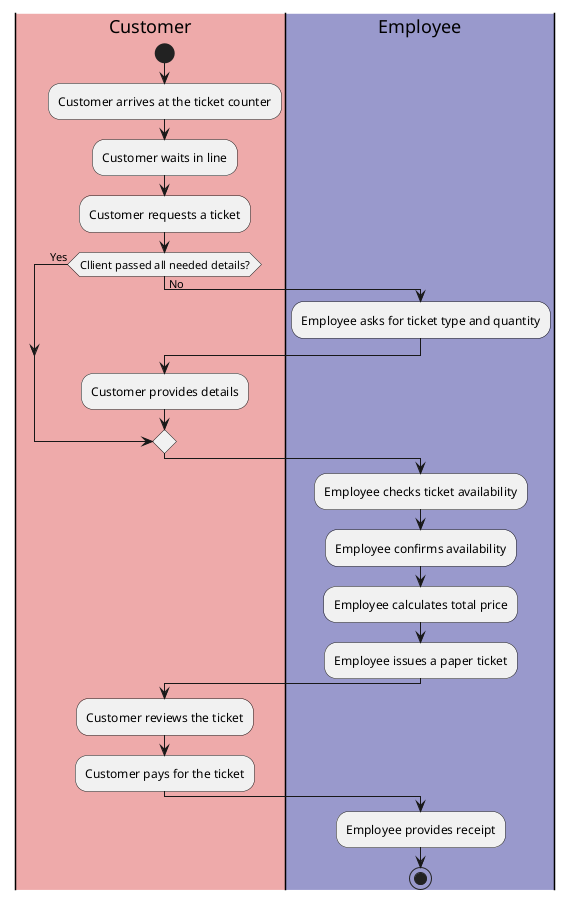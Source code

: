 @startuml TicketSellingProcess TO-BE
|#eeaaaa|Customer|
  start
  :Customer arrives at the ticket counter;
  :Customer waits in line;
  :Customer requests a ticket;
  if (Cllient passed all needed details?) then (Yes)
  else (No)
|#9999cc|Employee|
    :Employee asks for ticket type and quantity;
|Customer|
    :Customer provides details;
  endif
|Employee|
  :Employee checks ticket availability;
  :Employee confirms availability;
  :Employee calculates total price;
  :Employee issues a paper ticket;
|Customer|
  :Customer reviews the ticket;
  :Customer pays for the ticket;
|Employee|
  :Employee provides receipt;
  stop

@enduml

